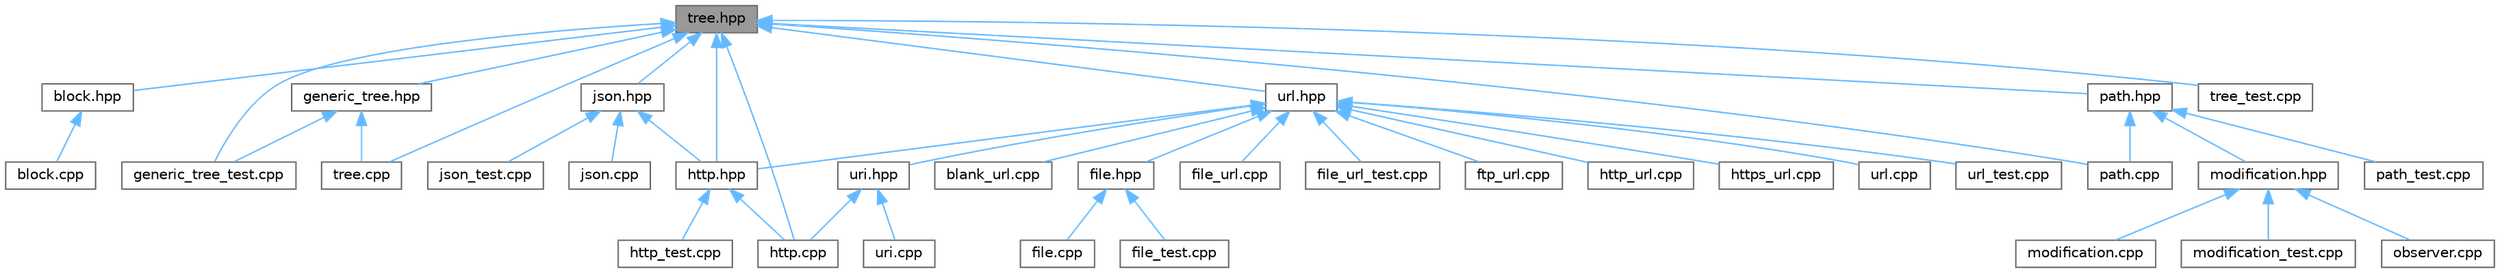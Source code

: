digraph "tree.hpp"
{
 // LATEX_PDF_SIZE
  bgcolor="transparent";
  edge [fontname=Helvetica,fontsize=10,labelfontname=Helvetica,labelfontsize=10];
  node [fontname=Helvetica,fontsize=10,shape=box,height=0.2,width=0.4];
  Node1 [label="tree.hpp",height=0.2,width=0.4,color="gray40", fillcolor="grey60", style="filled", fontcolor="black",tooltip=" "];
  Node1 -> Node2 [dir="back",color="steelblue1",style="solid"];
  Node2 [label="block.hpp",height=0.2,width=0.4,color="grey40", fillcolor="white", style="filled",URL="$block_8hpp.html",tooltip=" "];
  Node2 -> Node3 [dir="back",color="steelblue1",style="solid"];
  Node3 [label="block.cpp",height=0.2,width=0.4,color="grey40", fillcolor="white", style="filled",URL="$block_8cpp.html",tooltip=" "];
  Node1 -> Node4 [dir="back",color="steelblue1",style="solid"];
  Node4 [label="generic_tree.hpp",height=0.2,width=0.4,color="grey40", fillcolor="white", style="filled",URL="$generic__tree_8hpp.html",tooltip=" "];
  Node4 -> Node5 [dir="back",color="steelblue1",style="solid"];
  Node5 [label="generic_tree_test.cpp",height=0.2,width=0.4,color="grey40", fillcolor="white", style="filled",URL="$generic__tree__test_8cpp.html",tooltip=" "];
  Node4 -> Node6 [dir="back",color="steelblue1",style="solid"];
  Node6 [label="tree.cpp",height=0.2,width=0.4,color="grey40", fillcolor="white", style="filled",URL="$tree_8cpp.html",tooltip=" "];
  Node1 -> Node5 [dir="back",color="steelblue1",style="solid"];
  Node1 -> Node7 [dir="back",color="steelblue1",style="solid"];
  Node7 [label="http.cpp",height=0.2,width=0.4,color="grey40", fillcolor="white", style="filled",URL="$http_8cpp.html",tooltip=" "];
  Node1 -> Node8 [dir="back",color="steelblue1",style="solid"];
  Node8 [label="http.hpp",height=0.2,width=0.4,color="grey40", fillcolor="white", style="filled",URL="$http_8hpp.html",tooltip=" "];
  Node8 -> Node7 [dir="back",color="steelblue1",style="solid"];
  Node8 -> Node9 [dir="back",color="steelblue1",style="solid"];
  Node9 [label="http_test.cpp",height=0.2,width=0.4,color="grey40", fillcolor="white", style="filled",URL="$http__test_8cpp.html",tooltip=" "];
  Node1 -> Node10 [dir="back",color="steelblue1",style="solid"];
  Node10 [label="json.hpp",height=0.2,width=0.4,color="grey40", fillcolor="white", style="filled",URL="$json_8hpp.html",tooltip=" "];
  Node10 -> Node8 [dir="back",color="steelblue1",style="solid"];
  Node10 -> Node11 [dir="back",color="steelblue1",style="solid"];
  Node11 [label="json.cpp",height=0.2,width=0.4,color="grey40", fillcolor="white", style="filled",URL="$json_8cpp.html",tooltip=" "];
  Node10 -> Node12 [dir="back",color="steelblue1",style="solid"];
  Node12 [label="json_test.cpp",height=0.2,width=0.4,color="grey40", fillcolor="white", style="filled",URL="$json__test_8cpp.html",tooltip=" "];
  Node1 -> Node13 [dir="back",color="steelblue1",style="solid"];
  Node13 [label="path.cpp",height=0.2,width=0.4,color="grey40", fillcolor="white", style="filled",URL="$path_8cpp.html",tooltip=" "];
  Node1 -> Node14 [dir="back",color="steelblue1",style="solid"];
  Node14 [label="path.hpp",height=0.2,width=0.4,color="grey40", fillcolor="white", style="filled",URL="$path_8hpp.html",tooltip=" "];
  Node14 -> Node15 [dir="back",color="steelblue1",style="solid"];
  Node15 [label="modification.hpp",height=0.2,width=0.4,color="grey40", fillcolor="white", style="filled",URL="$modification_8hpp.html",tooltip=" "];
  Node15 -> Node16 [dir="back",color="steelblue1",style="solid"];
  Node16 [label="modification.cpp",height=0.2,width=0.4,color="grey40", fillcolor="white", style="filled",URL="$modification_8cpp.html",tooltip=" "];
  Node15 -> Node17 [dir="back",color="steelblue1",style="solid"];
  Node17 [label="modification_test.cpp",height=0.2,width=0.4,color="grey40", fillcolor="white", style="filled",URL="$modification__test_8cpp.html",tooltip=" "];
  Node15 -> Node18 [dir="back",color="steelblue1",style="solid"];
  Node18 [label="observer.cpp",height=0.2,width=0.4,color="grey40", fillcolor="white", style="filled",URL="$observer_8cpp.html",tooltip=" "];
  Node14 -> Node13 [dir="back",color="steelblue1",style="solid"];
  Node14 -> Node19 [dir="back",color="steelblue1",style="solid"];
  Node19 [label="path_test.cpp",height=0.2,width=0.4,color="grey40", fillcolor="white", style="filled",URL="$path__test_8cpp.html",tooltip=" "];
  Node1 -> Node6 [dir="back",color="steelblue1",style="solid"];
  Node1 -> Node20 [dir="back",color="steelblue1",style="solid"];
  Node20 [label="tree_test.cpp",height=0.2,width=0.4,color="grey40", fillcolor="white", style="filled",URL="$tree__test_8cpp.html",tooltip=" "];
  Node1 -> Node21 [dir="back",color="steelblue1",style="solid"];
  Node21 [label="url.hpp",height=0.2,width=0.4,color="grey40", fillcolor="white", style="filled",URL="$url_8hpp.html",tooltip=" "];
  Node21 -> Node22 [dir="back",color="steelblue1",style="solid"];
  Node22 [label="blank_url.cpp",height=0.2,width=0.4,color="grey40", fillcolor="white", style="filled",URL="$blank__url_8cpp.html",tooltip=" "];
  Node21 -> Node23 [dir="back",color="steelblue1",style="solid"];
  Node23 [label="file.hpp",height=0.2,width=0.4,color="grey40", fillcolor="white", style="filled",URL="$file_8hpp.html",tooltip=" "];
  Node23 -> Node24 [dir="back",color="steelblue1",style="solid"];
  Node24 [label="file.cpp",height=0.2,width=0.4,color="grey40", fillcolor="white", style="filled",URL="$file_8cpp.html",tooltip=" "];
  Node23 -> Node25 [dir="back",color="steelblue1",style="solid"];
  Node25 [label="file_test.cpp",height=0.2,width=0.4,color="grey40", fillcolor="white", style="filled",URL="$file__test_8cpp.html",tooltip=" "];
  Node21 -> Node26 [dir="back",color="steelblue1",style="solid"];
  Node26 [label="file_url.cpp",height=0.2,width=0.4,color="grey40", fillcolor="white", style="filled",URL="$file__url_8cpp.html",tooltip=" "];
  Node21 -> Node27 [dir="back",color="steelblue1",style="solid"];
  Node27 [label="file_url_test.cpp",height=0.2,width=0.4,color="grey40", fillcolor="white", style="filled",URL="$file__url__test_8cpp.html",tooltip=" "];
  Node21 -> Node28 [dir="back",color="steelblue1",style="solid"];
  Node28 [label="ftp_url.cpp",height=0.2,width=0.4,color="grey40", fillcolor="white", style="filled",URL="$ftp__url_8cpp.html",tooltip=" "];
  Node21 -> Node8 [dir="back",color="steelblue1",style="solid"];
  Node21 -> Node29 [dir="back",color="steelblue1",style="solid"];
  Node29 [label="http_url.cpp",height=0.2,width=0.4,color="grey40", fillcolor="white", style="filled",URL="$http__url_8cpp.html",tooltip=" "];
  Node21 -> Node30 [dir="back",color="steelblue1",style="solid"];
  Node30 [label="https_url.cpp",height=0.2,width=0.4,color="grey40", fillcolor="white", style="filled",URL="$https__url_8cpp.html",tooltip=" "];
  Node21 -> Node31 [dir="back",color="steelblue1",style="solid"];
  Node31 [label="uri.hpp",height=0.2,width=0.4,color="grey40", fillcolor="white", style="filled",URL="$uri_8hpp.html",tooltip=" "];
  Node31 -> Node7 [dir="back",color="steelblue1",style="solid"];
  Node31 -> Node32 [dir="back",color="steelblue1",style="solid"];
  Node32 [label="uri.cpp",height=0.2,width=0.4,color="grey40", fillcolor="white", style="filled",URL="$uri_8cpp.html",tooltip=" "];
  Node21 -> Node33 [dir="back",color="steelblue1",style="solid"];
  Node33 [label="url.cpp",height=0.2,width=0.4,color="grey40", fillcolor="white", style="filled",URL="$url_8cpp.html",tooltip=" "];
  Node21 -> Node34 [dir="back",color="steelblue1",style="solid"];
  Node34 [label="url_test.cpp",height=0.2,width=0.4,color="grey40", fillcolor="white", style="filled",URL="$url__test_8cpp.html",tooltip=" "];
}
